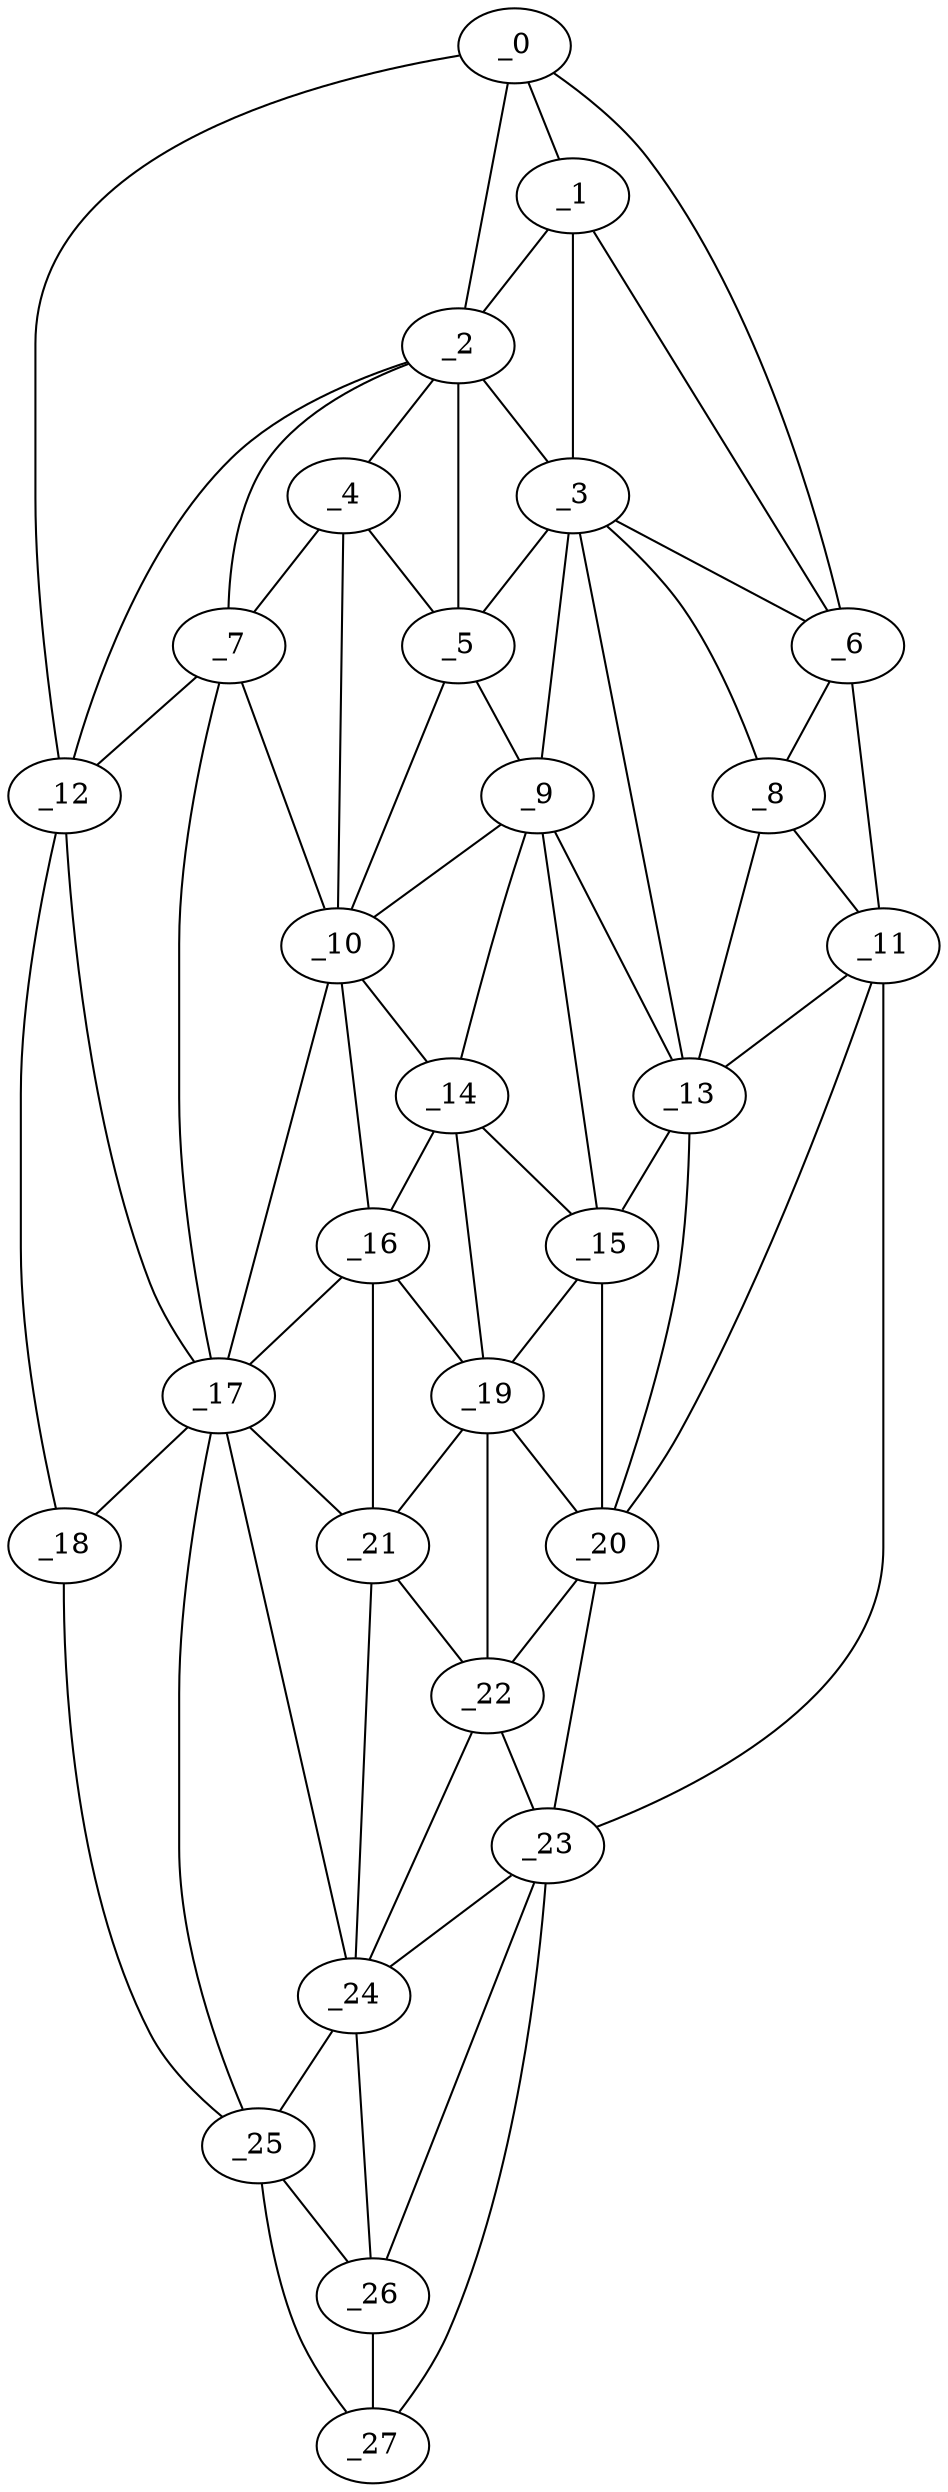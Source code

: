 graph "obj78__120.gxl" {
	_0	 [x=5,
		y=73];
	_1	 [x=11,
		y=77];
	_0 -- _1	 [valence=2];
	_2	 [x=12,
		y=67];
	_0 -- _2	 [valence=1];
	_6	 [x=25,
		y=102];
	_0 -- _6	 [valence=1];
	_12	 [x=42,
		y=27];
	_0 -- _12	 [valence=1];
	_1 -- _2	 [valence=2];
	_3	 [x=23,
		y=79];
	_1 -- _3	 [valence=1];
	_1 -- _6	 [valence=1];
	_2 -- _3	 [valence=2];
	_4	 [x=25,
		y=55];
	_2 -- _4	 [valence=1];
	_5	 [x=25,
		y=65];
	_2 -- _5	 [valence=2];
	_7	 [x=32,
		y=46];
	_2 -- _7	 [valence=2];
	_2 -- _12	 [valence=1];
	_3 -- _5	 [valence=1];
	_3 -- _6	 [valence=2];
	_8	 [x=34,
		y=92];
	_3 -- _8	 [valence=2];
	_9	 [x=38,
		y=68];
	_3 -- _9	 [valence=1];
	_13	 [x=45,
		y=82];
	_3 -- _13	 [valence=2];
	_4 -- _5	 [valence=1];
	_4 -- _7	 [valence=2];
	_10	 [x=39,
		y=62];
	_4 -- _10	 [valence=2];
	_5 -- _9	 [valence=2];
	_5 -- _10	 [valence=1];
	_6 -- _8	 [valence=1];
	_11	 [x=39,
		y=103];
	_6 -- _11	 [valence=1];
	_7 -- _10	 [valence=2];
	_7 -- _12	 [valence=1];
	_17	 [x=55,
		y=35];
	_7 -- _17	 [valence=2];
	_8 -- _11	 [valence=1];
	_8 -- _13	 [valence=2];
	_9 -- _10	 [valence=1];
	_9 -- _13	 [valence=2];
	_14	 [x=48,
		y=70];
	_9 -- _14	 [valence=2];
	_15	 [x=48,
		y=77];
	_9 -- _15	 [valence=2];
	_10 -- _14	 [valence=2];
	_16	 [x=53,
		y=65];
	_10 -- _16	 [valence=1];
	_10 -- _17	 [valence=2];
	_11 -- _13	 [valence=2];
	_20	 [x=63,
		y=87];
	_11 -- _20	 [valence=2];
	_23	 [x=85,
		y=75];
	_11 -- _23	 [valence=1];
	_12 -- _17	 [valence=2];
	_18	 [x=60,
		y=19];
	_12 -- _18	 [valence=1];
	_13 -- _15	 [valence=1];
	_13 -- _20	 [valence=1];
	_14 -- _15	 [valence=2];
	_14 -- _16	 [valence=1];
	_19	 [x=63,
		y=71];
	_14 -- _19	 [valence=2];
	_15 -- _19	 [valence=2];
	_15 -- _20	 [valence=2];
	_16 -- _17	 [valence=1];
	_16 -- _19	 [valence=2];
	_21	 [x=65,
		y=67];
	_16 -- _21	 [valence=2];
	_17 -- _18	 [valence=2];
	_17 -- _21	 [valence=2];
	_24	 [x=92,
		y=60];
	_17 -- _24	 [valence=1];
	_25	 [x=103,
		y=28];
	_17 -- _25	 [valence=2];
	_18 -- _25	 [valence=1];
	_19 -- _20	 [valence=1];
	_19 -- _21	 [valence=1];
	_22	 [x=76,
		y=75];
	_19 -- _22	 [valence=2];
	_20 -- _22	 [valence=2];
	_20 -- _23	 [valence=2];
	_21 -- _22	 [valence=1];
	_21 -- _24	 [valence=1];
	_22 -- _23	 [valence=2];
	_22 -- _24	 [valence=2];
	_23 -- _24	 [valence=1];
	_26	 [x=113,
		y=54];
	_23 -- _26	 [valence=2];
	_27	 [x=124,
		y=51];
	_23 -- _27	 [valence=1];
	_24 -- _25	 [valence=2];
	_24 -- _26	 [valence=1];
	_25 -- _26	 [valence=2];
	_25 -- _27	 [valence=1];
	_26 -- _27	 [valence=1];
}
